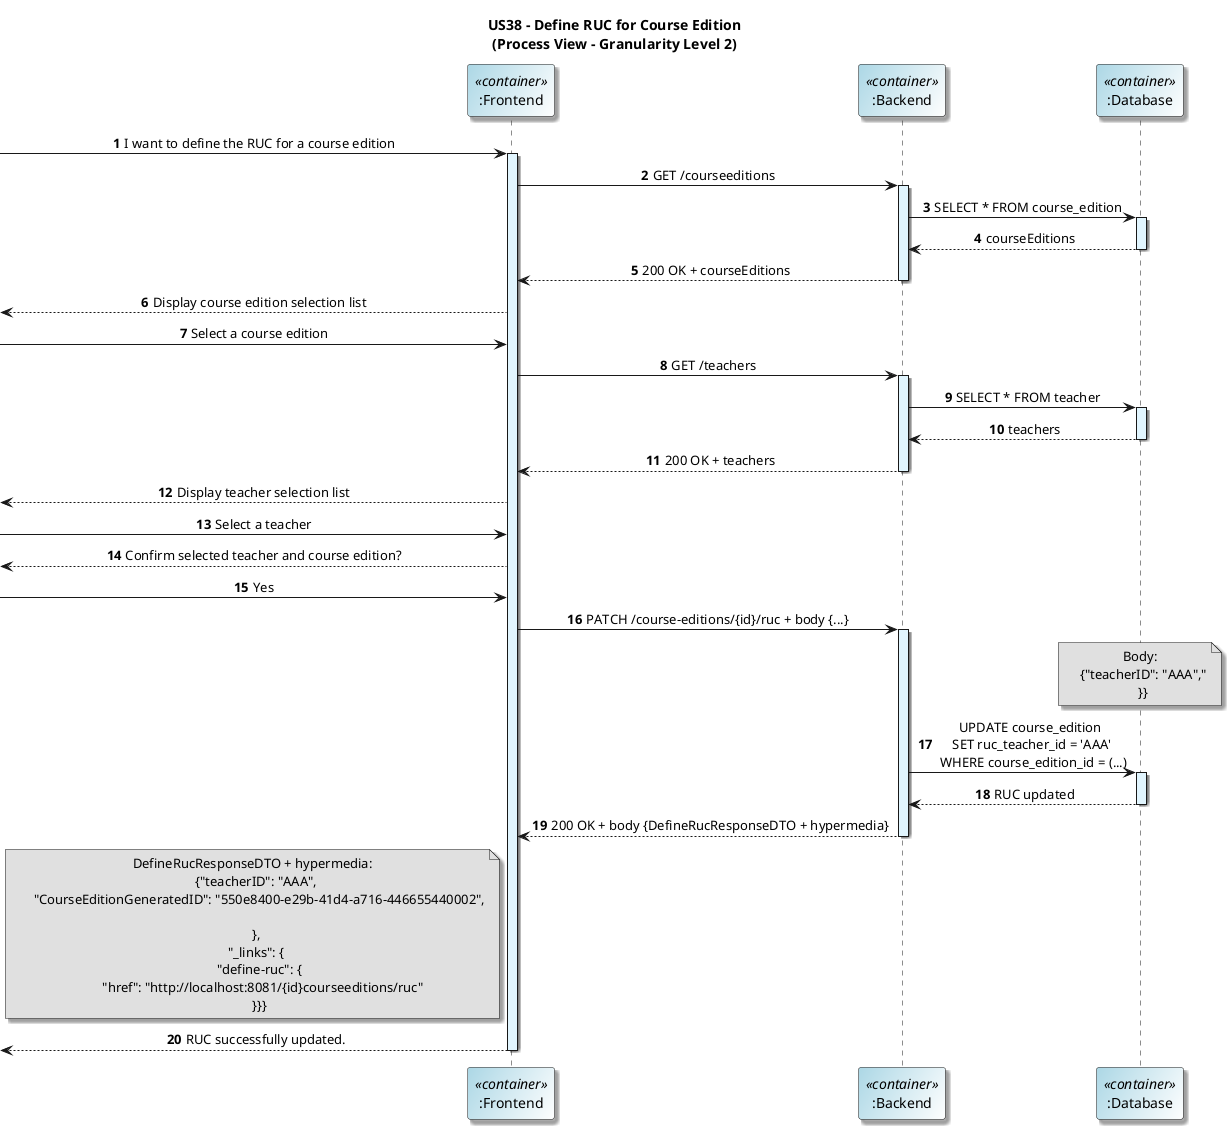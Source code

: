 @startuml
title US38 – Define RUC for Course Edition\n(Process View – Granularity Level 2)

skinparam titleFontName "Verdana"
skinparam defaultFontName "Verdana"
skinparam defaultTextAlignment center
skinparam shadowing true
skinparam actorBackgroundColor #lightblue
skinparam participantBackgroundColor #lightblue/white

autonumber

participant ":Frontend" as Frontend <<container>>
participant ":Backend" as Backend <<container>>
participant ":Database" as DB <<container>>

-> Frontend: I want to define the RUC for a course edition
activate Frontend #E1F5FE


' --- Select course edition ---
Frontend -> Backend: GET /courseeditions
activate Backend #E1F5FE
Backend -> DB: SELECT * FROM course_edition
activate DB #E1F5FE
DB --> Backend: courseEditions
deactivate DB
Backend --> Frontend: 200 OK + courseEditions
deactivate Backend
<-- Frontend: Display course edition selection list

-> Frontend: Select a course edition
' --- Select teachers ---
Frontend -> Backend: GET /teachers
activate Backend #E1F5FE
Backend -> DB: SELECT * FROM teacher
activate DB #E1F5FE
DB --> Backend: teachers
deactivate DB
Backend --> Frontend: 200 OK + teachers
deactivate Backend
<-- Frontend : Display teacher selection list

-> Frontend: Select a teacher
' --- Confirm selection ---
<-- Frontend: Confirm selected teacher and course edition?

-> Frontend: Yes

' --- Define RUC ---
Frontend -> Backend: PATCH /course-editions/{id}/ruc + body {...}

note over DB #E0E0E0
  Body:
    {"teacherID": "AAA","
    }}
end note

activate Backend #E1F5FE

Backend -> DB: UPDATE course_edition \n SET ruc_teacher_id = 'AAA' \n WHERE course_edition_id = (...)
activate DB #E1F5FE
DB --> Backend: RUC updated
deactivate DB

Backend --> Frontend: 200 OK + body {DefineRucResponseDTO + hypermedia}

note left of Frontend #E0E0E0
  DefineRucResponseDTO + hypermedia:
    {"teacherID": "AAA",
      "CourseEditionGeneratedID": "550e8400-e29b-41d4-a716-446655440002",

    },
    "_links": {
      "define-ruc": {
        "href": "http://localhost:8081/{id}courseeditions/ruc"
      }}}
end note
deactivate Backend

<-- Frontend: RUC successfully updated.
deactivate Frontend

@enduml
